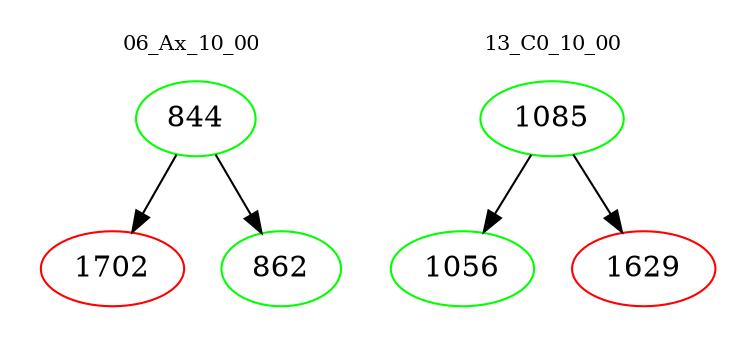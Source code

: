 digraph{
subgraph cluster_0 {
color = white
label = "06_Ax_10_00";
fontsize=10;
T0_844 [label="844", color="green"]
T0_844 -> T0_1702 [color="black"]
T0_1702 [label="1702", color="red"]
T0_844 -> T0_862 [color="black"]
T0_862 [label="862", color="green"]
}
subgraph cluster_1 {
color = white
label = "13_C0_10_00";
fontsize=10;
T1_1085 [label="1085", color="green"]
T1_1085 -> T1_1056 [color="black"]
T1_1056 [label="1056", color="green"]
T1_1085 -> T1_1629 [color="black"]
T1_1629 [label="1629", color="red"]
}
}
